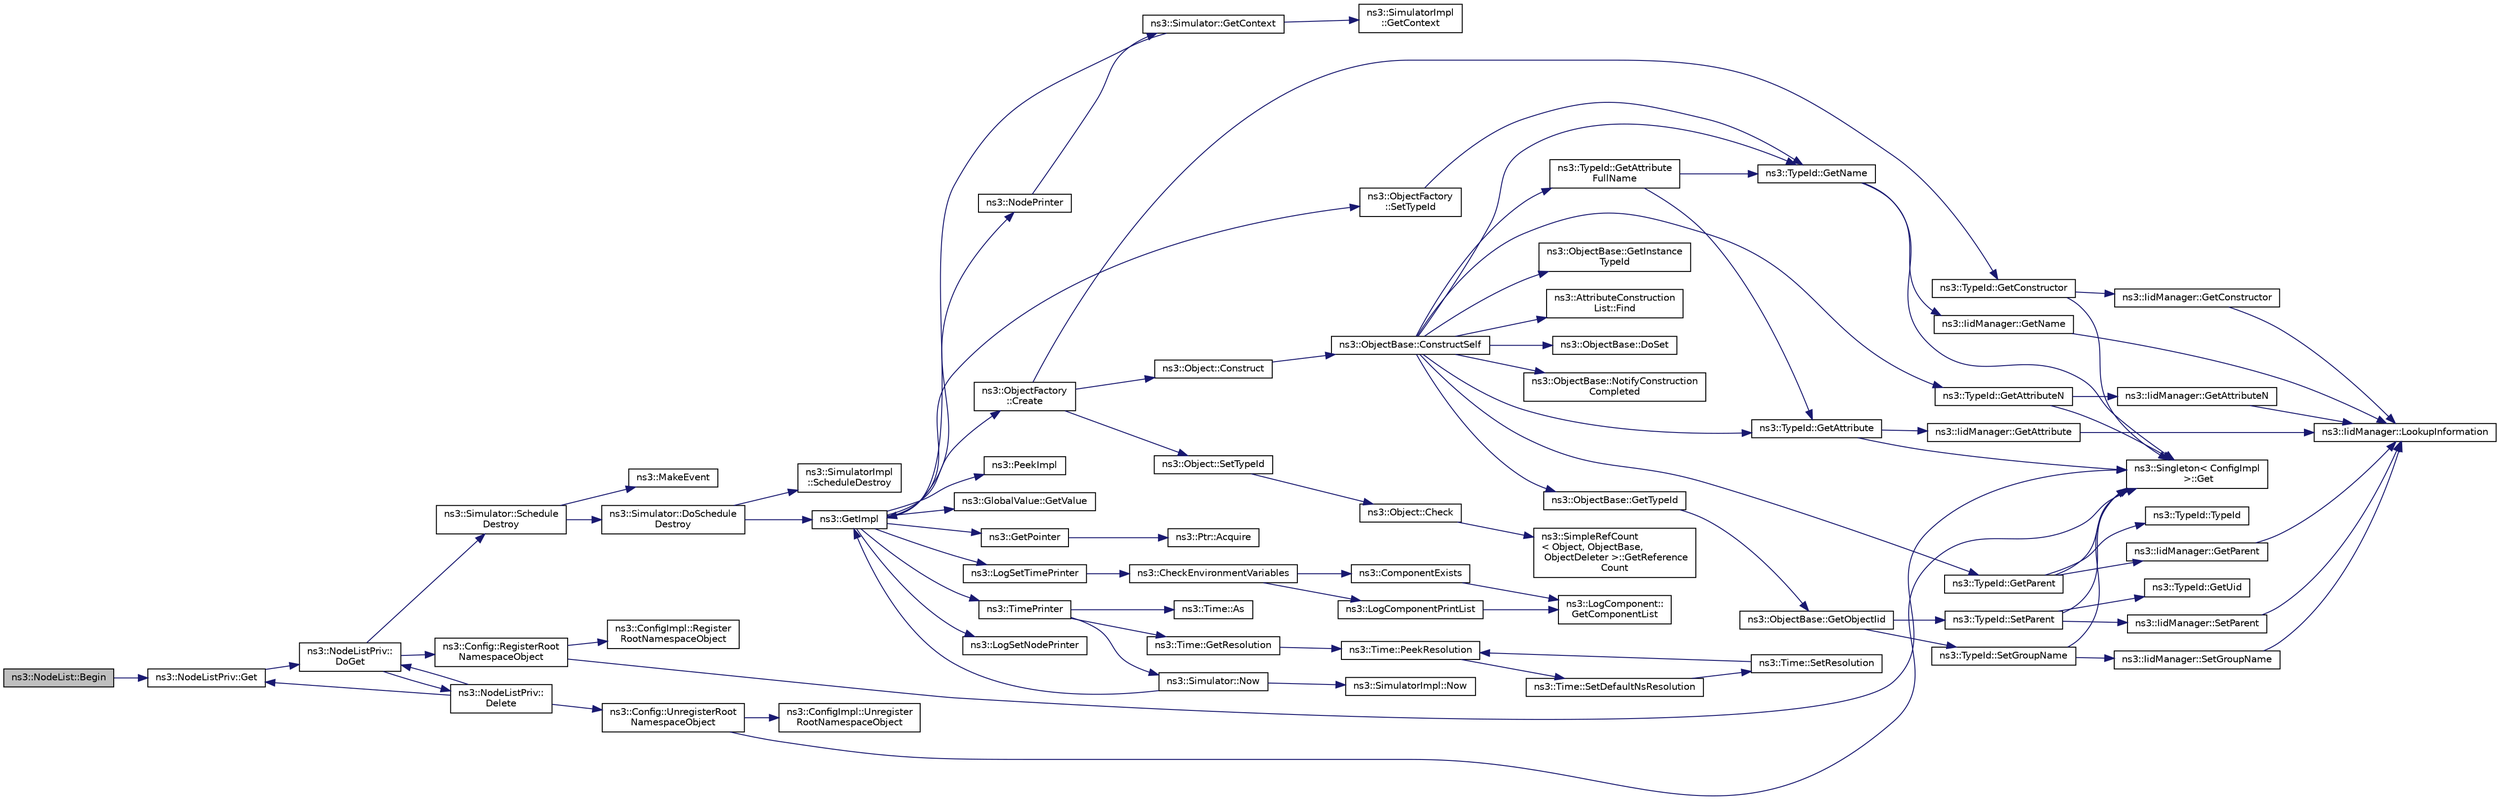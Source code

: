 digraph "ns3::NodeList::Begin"
{
  edge [fontname="Helvetica",fontsize="10",labelfontname="Helvetica",labelfontsize="10"];
  node [fontname="Helvetica",fontsize="10",shape=record];
  rankdir="LR";
  Node1 [label="ns3::NodeList::Begin",height=0.2,width=0.4,color="black", fillcolor="grey75", style="filled", fontcolor="black"];
  Node1 -> Node2 [color="midnightblue",fontsize="10",style="solid"];
  Node2 [label="ns3::NodeListPriv::Get",height=0.2,width=0.4,color="black", fillcolor="white", style="filled",URL="$d4/d49/classns3_1_1NodeListPriv.html#a746ce1482b3c1cf31d5a50cd55cffa92",tooltip="Get the node list object. "];
  Node2 -> Node3 [color="midnightblue",fontsize="10",style="solid"];
  Node3 [label="ns3::NodeListPriv::\lDoGet",height=0.2,width=0.4,color="black", fillcolor="white", style="filled",URL="$d4/d49/classns3_1_1NodeListPriv.html#a6f0222de939567a488905f1c6876c4ca",tooltip="Get the node list object. "];
  Node3 -> Node4 [color="midnightblue",fontsize="10",style="solid"];
  Node4 [label="ns3::Config::RegisterRoot\lNamespaceObject",height=0.2,width=0.4,color="black", fillcolor="white", style="filled",URL="$d1/d44/group__config.html#gadf663c596f54bed678e83cccd4e3d9d5"];
  Node4 -> Node5 [color="midnightblue",fontsize="10",style="solid"];
  Node5 [label="ns3::Singleton\< ConfigImpl\l \>::Get",height=0.2,width=0.4,color="black", fillcolor="white", style="filled",URL="$d8/d77/classns3_1_1Singleton.html#a80a2cd3c25a27ea72add7a9f7a141ffa"];
  Node4 -> Node6 [color="midnightblue",fontsize="10",style="solid"];
  Node6 [label="ns3::ConfigImpl::Register\lRootNamespaceObject",height=0.2,width=0.4,color="black", fillcolor="white", style="filled",URL="$d1/dbd/classns3_1_1ConfigImpl.html#a09ad253d834e9c8a6fd806bec303c29c"];
  Node3 -> Node7 [color="midnightblue",fontsize="10",style="solid"];
  Node7 [label="ns3::Simulator::Schedule\lDestroy",height=0.2,width=0.4,color="black", fillcolor="white", style="filled",URL="$d7/deb/classns3_1_1Simulator.html#a7e1c6479e6d0bd3f0eb3e005d6941302"];
  Node7 -> Node8 [color="midnightblue",fontsize="10",style="solid"];
  Node8 [label="ns3::Simulator::DoSchedule\lDestroy",height=0.2,width=0.4,color="black", fillcolor="white", style="filled",URL="$d7/deb/classns3_1_1Simulator.html#a00139c9c4e854aca72063485518c0d52"];
  Node8 -> Node9 [color="midnightblue",fontsize="10",style="solid"];
  Node9 [label="ns3::GetImpl",height=0.2,width=0.4,color="black", fillcolor="white", style="filled",URL="$d4/d8b/group__simulator.html#ga42eb4eddad41528d4d99794a3dae3fd0",tooltip="Get the SimulatorImpl singleton. "];
  Node9 -> Node10 [color="midnightblue",fontsize="10",style="solid"];
  Node10 [label="ns3::PeekImpl",height=0.2,width=0.4,color="black", fillcolor="white", style="filled",URL="$d4/d8b/group__simulator.html#ga233c5c38de117e4e4a5a9cd168694792",tooltip="Get the static SimulatorImpl instance. "];
  Node9 -> Node11 [color="midnightblue",fontsize="10",style="solid"];
  Node11 [label="ns3::GlobalValue::GetValue",height=0.2,width=0.4,color="black", fillcolor="white", style="filled",URL="$dc/d02/classns3_1_1GlobalValue.html#aa33773cb952ba3c285a03ae2c4769b84"];
  Node9 -> Node12 [color="midnightblue",fontsize="10",style="solid"];
  Node12 [label="ns3::ObjectFactory\l::SetTypeId",height=0.2,width=0.4,color="black", fillcolor="white", style="filled",URL="$d5/d0d/classns3_1_1ObjectFactory.html#a77dcd099064038a1eb7a6b8251229ec3"];
  Node12 -> Node13 [color="midnightblue",fontsize="10",style="solid"];
  Node13 [label="ns3::TypeId::GetName",height=0.2,width=0.4,color="black", fillcolor="white", style="filled",URL="$d6/d11/classns3_1_1TypeId.html#aa3c41c79ae428b3cb396a9c6bb3ef314"];
  Node13 -> Node5 [color="midnightblue",fontsize="10",style="solid"];
  Node13 -> Node14 [color="midnightblue",fontsize="10",style="solid"];
  Node14 [label="ns3::IidManager::GetName",height=0.2,width=0.4,color="black", fillcolor="white", style="filled",URL="$d4/d1c/classns3_1_1IidManager.html#a5d68d0f0f44594dcdec239dbdb5bf53c"];
  Node14 -> Node15 [color="midnightblue",fontsize="10",style="solid"];
  Node15 [label="ns3::IidManager::LookupInformation",height=0.2,width=0.4,color="black", fillcolor="white", style="filled",URL="$d4/d1c/classns3_1_1IidManager.html#a6b1f4ba2815dba27a377e8a8db2384cf"];
  Node9 -> Node16 [color="midnightblue",fontsize="10",style="solid"];
  Node16 [label="ns3::GetPointer",height=0.2,width=0.4,color="black", fillcolor="white", style="filled",URL="$d7/d2e/namespacens3.html#ab4e173cdfd43d17c1a40d5348510a670"];
  Node16 -> Node17 [color="midnightblue",fontsize="10",style="solid"];
  Node17 [label="ns3::Ptr::Acquire",height=0.2,width=0.4,color="black", fillcolor="white", style="filled",URL="$dc/d90/classns3_1_1Ptr.html#a9579b15e8c42dcdff5869d9d987562fb"];
  Node9 -> Node18 [color="midnightblue",fontsize="10",style="solid"];
  Node18 [label="ns3::ObjectFactory\l::Create",height=0.2,width=0.4,color="black", fillcolor="white", style="filled",URL="$d5/d0d/classns3_1_1ObjectFactory.html#a18152e93f0a6fe184ed7300cb31e9896"];
  Node18 -> Node19 [color="midnightblue",fontsize="10",style="solid"];
  Node19 [label="ns3::TypeId::GetConstructor",height=0.2,width=0.4,color="black", fillcolor="white", style="filled",URL="$d6/d11/classns3_1_1TypeId.html#ad9b0bc71ee7593a1ff23ff8d53938e95"];
  Node19 -> Node5 [color="midnightblue",fontsize="10",style="solid"];
  Node19 -> Node20 [color="midnightblue",fontsize="10",style="solid"];
  Node20 [label="ns3::IidManager::GetConstructor",height=0.2,width=0.4,color="black", fillcolor="white", style="filled",URL="$d4/d1c/classns3_1_1IidManager.html#ab10b30abe7efc5456b7930aab8638280"];
  Node20 -> Node15 [color="midnightblue",fontsize="10",style="solid"];
  Node18 -> Node21 [color="midnightblue",fontsize="10",style="solid"];
  Node21 [label="ns3::Object::SetTypeId",height=0.2,width=0.4,color="black", fillcolor="white", style="filled",URL="$d9/d77/classns3_1_1Object.html#a19b1ebd8ec8fe404845e665880a6c5ad"];
  Node21 -> Node22 [color="midnightblue",fontsize="10",style="solid"];
  Node22 [label="ns3::Object::Check",height=0.2,width=0.4,color="black", fillcolor="white", style="filled",URL="$d9/d77/classns3_1_1Object.html#a7e7f89fb0a81d0189cbcacee64b67e4e"];
  Node22 -> Node23 [color="midnightblue",fontsize="10",style="solid"];
  Node23 [label="ns3::SimpleRefCount\l\< Object, ObjectBase,\l ObjectDeleter \>::GetReference\lCount",height=0.2,width=0.4,color="black", fillcolor="white", style="filled",URL="$da/da1/classns3_1_1SimpleRefCount.html#a05378396c93bcc7d6bf78a9ee9ae9cca"];
  Node18 -> Node24 [color="midnightblue",fontsize="10",style="solid"];
  Node24 [label="ns3::Object::Construct",height=0.2,width=0.4,color="black", fillcolor="white", style="filled",URL="$d9/d77/classns3_1_1Object.html#a636e8411dc5228771f45c9b805d348fa"];
  Node24 -> Node25 [color="midnightblue",fontsize="10",style="solid"];
  Node25 [label="ns3::ObjectBase::ConstructSelf",height=0.2,width=0.4,color="black", fillcolor="white", style="filled",URL="$d2/dac/classns3_1_1ObjectBase.html#a5cda18dec6d0744cb652a3ed60056958"];
  Node25 -> Node26 [color="midnightblue",fontsize="10",style="solid"];
  Node26 [label="ns3::ObjectBase::GetInstance\lTypeId",height=0.2,width=0.4,color="black", fillcolor="white", style="filled",URL="$d2/dac/classns3_1_1ObjectBase.html#abe5b43a6f5b99a92a4c3122db31f06fb"];
  Node25 -> Node13 [color="midnightblue",fontsize="10",style="solid"];
  Node25 -> Node27 [color="midnightblue",fontsize="10",style="solid"];
  Node27 [label="ns3::TypeId::GetAttributeN",height=0.2,width=0.4,color="black", fillcolor="white", style="filled",URL="$d6/d11/classns3_1_1TypeId.html#a679c4713f613126a51eb400b345302cb"];
  Node27 -> Node5 [color="midnightblue",fontsize="10",style="solid"];
  Node27 -> Node28 [color="midnightblue",fontsize="10",style="solid"];
  Node28 [label="ns3::IidManager::GetAttributeN",height=0.2,width=0.4,color="black", fillcolor="white", style="filled",URL="$d4/d1c/classns3_1_1IidManager.html#aecf79ed6edb63647774dbfe90cc4f1e2"];
  Node28 -> Node15 [color="midnightblue",fontsize="10",style="solid"];
  Node25 -> Node29 [color="midnightblue",fontsize="10",style="solid"];
  Node29 [label="ns3::TypeId::GetAttribute",height=0.2,width=0.4,color="black", fillcolor="white", style="filled",URL="$d6/d11/classns3_1_1TypeId.html#aa1b746e64e606f94cbedda7cf89788c2"];
  Node29 -> Node5 [color="midnightblue",fontsize="10",style="solid"];
  Node29 -> Node30 [color="midnightblue",fontsize="10",style="solid"];
  Node30 [label="ns3::IidManager::GetAttribute",height=0.2,width=0.4,color="black", fillcolor="white", style="filled",URL="$d4/d1c/classns3_1_1IidManager.html#ae511907e47b48166763e60c583a5a940"];
  Node30 -> Node15 [color="midnightblue",fontsize="10",style="solid"];
  Node25 -> Node31 [color="midnightblue",fontsize="10",style="solid"];
  Node31 [label="ns3::AttributeConstruction\lList::Find",height=0.2,width=0.4,color="black", fillcolor="white", style="filled",URL="$d3/df3/classns3_1_1AttributeConstructionList.html#a22de5cf3e1bcd9dc6c7748fc911811b4"];
  Node25 -> Node32 [color="midnightblue",fontsize="10",style="solid"];
  Node32 [label="ns3::ObjectBase::DoSet",height=0.2,width=0.4,color="black", fillcolor="white", style="filled",URL="$d2/dac/classns3_1_1ObjectBase.html#afe5f2f7b2fabc99aa33f9bb434e3b695"];
  Node25 -> Node33 [color="midnightblue",fontsize="10",style="solid"];
  Node33 [label="ns3::TypeId::GetAttribute\lFullName",height=0.2,width=0.4,color="black", fillcolor="white", style="filled",URL="$d6/d11/classns3_1_1TypeId.html#a1da5483f43630ea65952099fc39944a2"];
  Node33 -> Node29 [color="midnightblue",fontsize="10",style="solid"];
  Node33 -> Node13 [color="midnightblue",fontsize="10",style="solid"];
  Node25 -> Node34 [color="midnightblue",fontsize="10",style="solid"];
  Node34 [label="ns3::TypeId::GetParent",height=0.2,width=0.4,color="black", fillcolor="white", style="filled",URL="$d6/d11/classns3_1_1TypeId.html#ac51f28398d2ef1f9a7790047c43dd22c"];
  Node34 -> Node5 [color="midnightblue",fontsize="10",style="solid"];
  Node34 -> Node35 [color="midnightblue",fontsize="10",style="solid"];
  Node35 [label="ns3::IidManager::GetParent",height=0.2,width=0.4,color="black", fillcolor="white", style="filled",URL="$d4/d1c/classns3_1_1IidManager.html#a504f9d76281bd6149556b1d15e80231d"];
  Node35 -> Node15 [color="midnightblue",fontsize="10",style="solid"];
  Node34 -> Node36 [color="midnightblue",fontsize="10",style="solid"];
  Node36 [label="ns3::TypeId::TypeId",height=0.2,width=0.4,color="black", fillcolor="white", style="filled",URL="$d6/d11/classns3_1_1TypeId.html#ab76e26690f1af4f1cffa6a72245e8928"];
  Node25 -> Node37 [color="midnightblue",fontsize="10",style="solid"];
  Node37 [label="ns3::ObjectBase::GetTypeId",height=0.2,width=0.4,color="black", fillcolor="white", style="filled",URL="$d2/dac/classns3_1_1ObjectBase.html#a2b870298ebceaaeffc9d65e15c022eac"];
  Node37 -> Node38 [color="midnightblue",fontsize="10",style="solid"];
  Node38 [label="ns3::ObjectBase::GetObjectIid",height=0.2,width=0.4,color="black", fillcolor="white", style="filled",URL="$d2/dac/classns3_1_1ObjectBase.html#a4fcfd18844c60f163c5dce52456d111b"];
  Node38 -> Node39 [color="midnightblue",fontsize="10",style="solid"];
  Node39 [label="ns3::TypeId::SetParent",height=0.2,width=0.4,color="black", fillcolor="white", style="filled",URL="$d6/d11/classns3_1_1TypeId.html#abaaca67ab7d2471067e7c275df0f7309"];
  Node39 -> Node40 [color="midnightblue",fontsize="10",style="solid"];
  Node40 [label="ns3::TypeId::GetUid",height=0.2,width=0.4,color="black", fillcolor="white", style="filled",URL="$d6/d11/classns3_1_1TypeId.html#acd3e41de6340d06299f4fd63e2ed8da0"];
  Node39 -> Node5 [color="midnightblue",fontsize="10",style="solid"];
  Node39 -> Node41 [color="midnightblue",fontsize="10",style="solid"];
  Node41 [label="ns3::IidManager::SetParent",height=0.2,width=0.4,color="black", fillcolor="white", style="filled",URL="$d4/d1c/classns3_1_1IidManager.html#a4042931260554c907699367b6811426f"];
  Node41 -> Node15 [color="midnightblue",fontsize="10",style="solid"];
  Node38 -> Node42 [color="midnightblue",fontsize="10",style="solid"];
  Node42 [label="ns3::TypeId::SetGroupName",height=0.2,width=0.4,color="black", fillcolor="white", style="filled",URL="$d6/d11/classns3_1_1TypeId.html#a87ab97caba5bbbd080b4490576f8bb40"];
  Node42 -> Node5 [color="midnightblue",fontsize="10",style="solid"];
  Node42 -> Node43 [color="midnightblue",fontsize="10",style="solid"];
  Node43 [label="ns3::IidManager::SetGroupName",height=0.2,width=0.4,color="black", fillcolor="white", style="filled",URL="$d4/d1c/classns3_1_1IidManager.html#a3bc08ad1c8a26224153caacd2def37de"];
  Node43 -> Node15 [color="midnightblue",fontsize="10",style="solid"];
  Node25 -> Node44 [color="midnightblue",fontsize="10",style="solid"];
  Node44 [label="ns3::ObjectBase::NotifyConstruction\lCompleted",height=0.2,width=0.4,color="black", fillcolor="white", style="filled",URL="$d2/dac/classns3_1_1ObjectBase.html#aa349348317dbdb62a7ee1df89db1eb8b"];
  Node9 -> Node45 [color="midnightblue",fontsize="10",style="solid"];
  Node45 [label="ns3::LogSetTimePrinter",height=0.2,width=0.4,color="black", fillcolor="white", style="filled",URL="$d7/d2e/namespacens3.html#acf6a1749b3febc5a6a5b2b8620138d80"];
  Node45 -> Node46 [color="midnightblue",fontsize="10",style="solid"];
  Node46 [label="ns3::CheckEnvironmentVariables",height=0.2,width=0.4,color="black", fillcolor="white", style="filled",URL="$d8/dff/group__logging.html#gacdc0bdeb2d8a90089d4fb09c4b8569ff"];
  Node46 -> Node47 [color="midnightblue",fontsize="10",style="solid"];
  Node47 [label="ns3::ComponentExists",height=0.2,width=0.4,color="black", fillcolor="white", style="filled",URL="$d8/dff/group__logging.html#gaadcc698770aae684c54dbd1ef4e4b37a"];
  Node47 -> Node48 [color="midnightblue",fontsize="10",style="solid"];
  Node48 [label="ns3::LogComponent::\lGetComponentList",height=0.2,width=0.4,color="black", fillcolor="white", style="filled",URL="$d9/d3f/classns3_1_1LogComponent.html#a63eb2c0fd93c30f9081443c2fd4bffe9"];
  Node46 -> Node49 [color="midnightblue",fontsize="10",style="solid"];
  Node49 [label="ns3::LogComponentPrintList",height=0.2,width=0.4,color="black", fillcolor="white", style="filled",URL="$d7/d2e/namespacens3.html#a5252703c3f8260fd6dc609f1b276e57c"];
  Node49 -> Node48 [color="midnightblue",fontsize="10",style="solid"];
  Node9 -> Node50 [color="midnightblue",fontsize="10",style="solid"];
  Node50 [label="ns3::TimePrinter",height=0.2,width=0.4,color="black", fillcolor="white", style="filled",URL="$d8/dff/group__logging.html#gaaad3642e8247a056cd83001d805b0812"];
  Node50 -> Node51 [color="midnightblue",fontsize="10",style="solid"];
  Node51 [label="ns3::Time::GetResolution",height=0.2,width=0.4,color="black", fillcolor="white", style="filled",URL="$dc/d04/classns3_1_1Time.html#a1444f0f08b5e19f031157609e32fcf98"];
  Node51 -> Node52 [color="midnightblue",fontsize="10",style="solid"];
  Node52 [label="ns3::Time::PeekResolution",height=0.2,width=0.4,color="black", fillcolor="white", style="filled",URL="$dc/d04/classns3_1_1Time.html#a963e53522278fcbdf1ab9f7adbd0f5d6"];
  Node52 -> Node53 [color="midnightblue",fontsize="10",style="solid"];
  Node53 [label="ns3::Time::SetDefaultNsResolution",height=0.2,width=0.4,color="black", fillcolor="white", style="filled",URL="$dc/d04/classns3_1_1Time.html#a6a872e62f71dfa817fef2c549473d980"];
  Node53 -> Node54 [color="midnightblue",fontsize="10",style="solid"];
  Node54 [label="ns3::Time::SetResolution",height=0.2,width=0.4,color="black", fillcolor="white", style="filled",URL="$dc/d04/classns3_1_1Time.html#ac89165ba7715b66017a49c718f4aef09"];
  Node54 -> Node52 [color="midnightblue",fontsize="10",style="solid"];
  Node50 -> Node55 [color="midnightblue",fontsize="10",style="solid"];
  Node55 [label="ns3::Simulator::Now",height=0.2,width=0.4,color="black", fillcolor="white", style="filled",URL="$d7/deb/classns3_1_1Simulator.html#ac3178fa975b419f7875e7105be122800"];
  Node55 -> Node9 [color="midnightblue",fontsize="10",style="solid"];
  Node55 -> Node56 [color="midnightblue",fontsize="10",style="solid"];
  Node56 [label="ns3::SimulatorImpl::Now",height=0.2,width=0.4,color="black", fillcolor="white", style="filled",URL="$d2/d19/classns3_1_1SimulatorImpl.html#aa516c50060846adc6fd316e83ef0797c"];
  Node50 -> Node57 [color="midnightblue",fontsize="10",style="solid"];
  Node57 [label="ns3::Time::As",height=0.2,width=0.4,color="black", fillcolor="white", style="filled",URL="$dc/d04/classns3_1_1Time.html#a0bb1110638ce9938248bd07865a328ab"];
  Node9 -> Node58 [color="midnightblue",fontsize="10",style="solid"];
  Node58 [label="ns3::LogSetNodePrinter",height=0.2,width=0.4,color="black", fillcolor="white", style="filled",URL="$d7/d2e/namespacens3.html#aa6e659ca357c8309352fa0f146793810"];
  Node9 -> Node59 [color="midnightblue",fontsize="10",style="solid"];
  Node59 [label="ns3::NodePrinter",height=0.2,width=0.4,color="black", fillcolor="white", style="filled",URL="$d8/dff/group__logging.html#gaaffbf70ff3766cd62b8bbd9b140d2a1b"];
  Node59 -> Node60 [color="midnightblue",fontsize="10",style="solid"];
  Node60 [label="ns3::Simulator::GetContext",height=0.2,width=0.4,color="black", fillcolor="white", style="filled",URL="$d7/deb/classns3_1_1Simulator.html#a8514b74ee2c42916b351b33c4a963bb0"];
  Node60 -> Node9 [color="midnightblue",fontsize="10",style="solid"];
  Node60 -> Node61 [color="midnightblue",fontsize="10",style="solid"];
  Node61 [label="ns3::SimulatorImpl\l::GetContext",height=0.2,width=0.4,color="black", fillcolor="white", style="filled",URL="$d2/d19/classns3_1_1SimulatorImpl.html#a8b66270c97766c0adb997e2535648557"];
  Node8 -> Node62 [color="midnightblue",fontsize="10",style="solid"];
  Node62 [label="ns3::SimulatorImpl\l::ScheduleDestroy",height=0.2,width=0.4,color="black", fillcolor="white", style="filled",URL="$d2/d19/classns3_1_1SimulatorImpl.html#a04f4a00ed04886ed0b9982038c3ed5f9"];
  Node7 -> Node63 [color="midnightblue",fontsize="10",style="solid"];
  Node63 [label="ns3::MakeEvent",height=0.2,width=0.4,color="black", fillcolor="white", style="filled",URL="$d0/dac/group__makeeventfnptr.html#ga289a28a2497c18a9bd299e5e2014094b"];
  Node3 -> Node64 [color="midnightblue",fontsize="10",style="solid"];
  Node64 [label="ns3::NodeListPriv::\lDelete",height=0.2,width=0.4,color="black", fillcolor="white", style="filled",URL="$d4/d49/classns3_1_1NodeListPriv.html#a74f1811844a3891e71d8d9adbe81c33e",tooltip="Delete the nodes list object. "];
  Node64 -> Node65 [color="midnightblue",fontsize="10",style="solid"];
  Node65 [label="ns3::Config::UnregisterRoot\lNamespaceObject",height=0.2,width=0.4,color="black", fillcolor="white", style="filled",URL="$d1/d44/group__config.html#gac04cd4b31e97845ee008d101218e66b1"];
  Node65 -> Node5 [color="midnightblue",fontsize="10",style="solid"];
  Node65 -> Node66 [color="midnightblue",fontsize="10",style="solid"];
  Node66 [label="ns3::ConfigImpl::Unregister\lRootNamespaceObject",height=0.2,width=0.4,color="black", fillcolor="white", style="filled",URL="$d1/dbd/classns3_1_1ConfigImpl.html#a902f64f3a7f362e53273d2e18d1d3d9f"];
  Node64 -> Node2 [color="midnightblue",fontsize="10",style="solid"];
  Node64 -> Node3 [color="midnightblue",fontsize="10",style="solid"];
}
